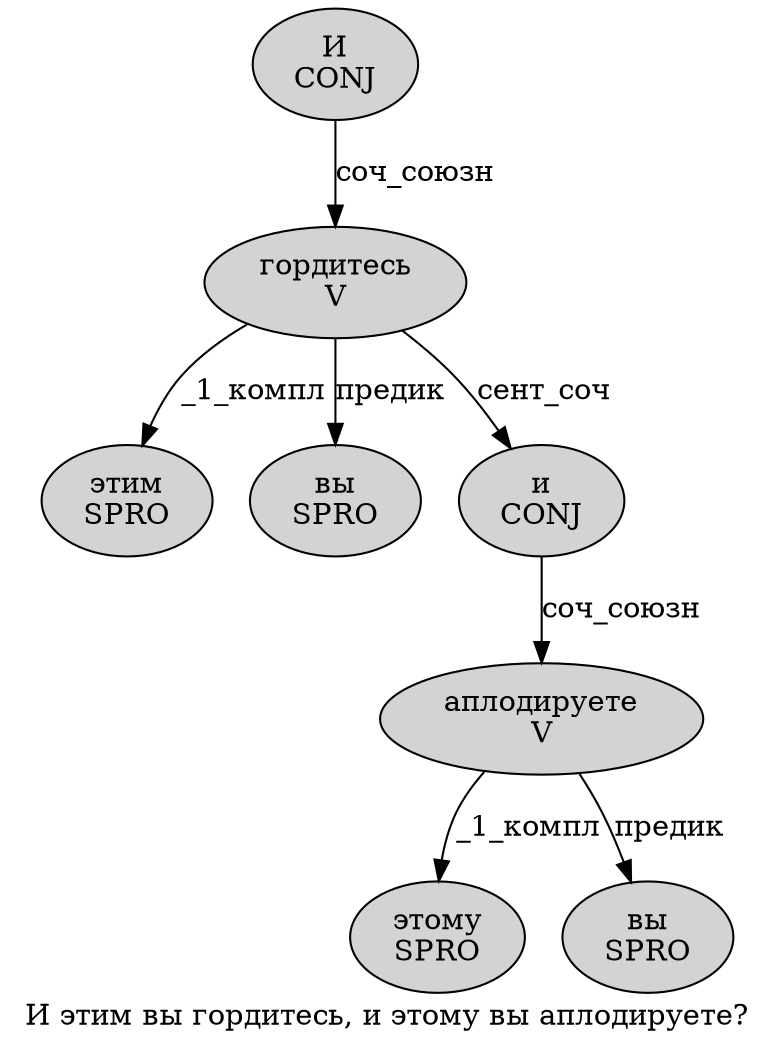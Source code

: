 digraph SENTENCE_3694 {
	graph [label="И этим вы гордитесь, и этому вы аплодируете?"]
	node [style=filled]
		0 [label="И
CONJ" color="" fillcolor=lightgray penwidth=1 shape=ellipse]
		1 [label="этим
SPRO" color="" fillcolor=lightgray penwidth=1 shape=ellipse]
		2 [label="вы
SPRO" color="" fillcolor=lightgray penwidth=1 shape=ellipse]
		3 [label="гордитесь
V" color="" fillcolor=lightgray penwidth=1 shape=ellipse]
		5 [label="и
CONJ" color="" fillcolor=lightgray penwidth=1 shape=ellipse]
		6 [label="этому
SPRO" color="" fillcolor=lightgray penwidth=1 shape=ellipse]
		7 [label="вы
SPRO" color="" fillcolor=lightgray penwidth=1 shape=ellipse]
		8 [label="аплодируете
V" color="" fillcolor=lightgray penwidth=1 shape=ellipse]
			0 -> 3 [label="соч_союзн"]
			5 -> 8 [label="соч_союзн"]
			3 -> 1 [label="_1_компл"]
			3 -> 2 [label="предик"]
			3 -> 5 [label="сент_соч"]
			8 -> 6 [label="_1_компл"]
			8 -> 7 [label="предик"]
}